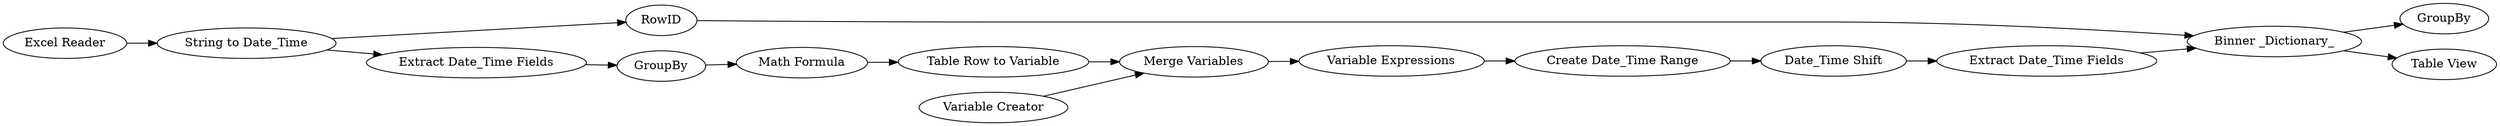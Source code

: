 digraph {
	1 [label="Excel Reader"]
	4 [label="Binner _Dictionary_"]
	31 [label="String to Date_Time"]
	32 [label=RowID]
	41 [label="Variable Creator"]
	42 [label="Merge Variables"]
	49 [label=GroupBy]
	34 [label=GroupBy]
	35 [label="Extract Date_Time Fields"]
	36 [label="Math Formula"]
	38 [label="Table Row to Variable"]
	55 [label="Table View"]
	51 [label="Variable Expressions"]
	52 [label="Create Date_Time Range"]
	53 [label="Date_Time Shift"]
	54 [label="Extract Date_Time Fields"]
	34 -> 36
	35 -> 34
	36 -> 38
	51 -> 52
	52 -> 53
	53 -> 54
	1 -> 31
	4 -> 55
	4 -> 49
	31 -> 35
	31 -> 32
	32 -> 4
	41 -> 42
	42 -> 51
	38 -> 42
	54 -> 4
	rankdir=LR
}
